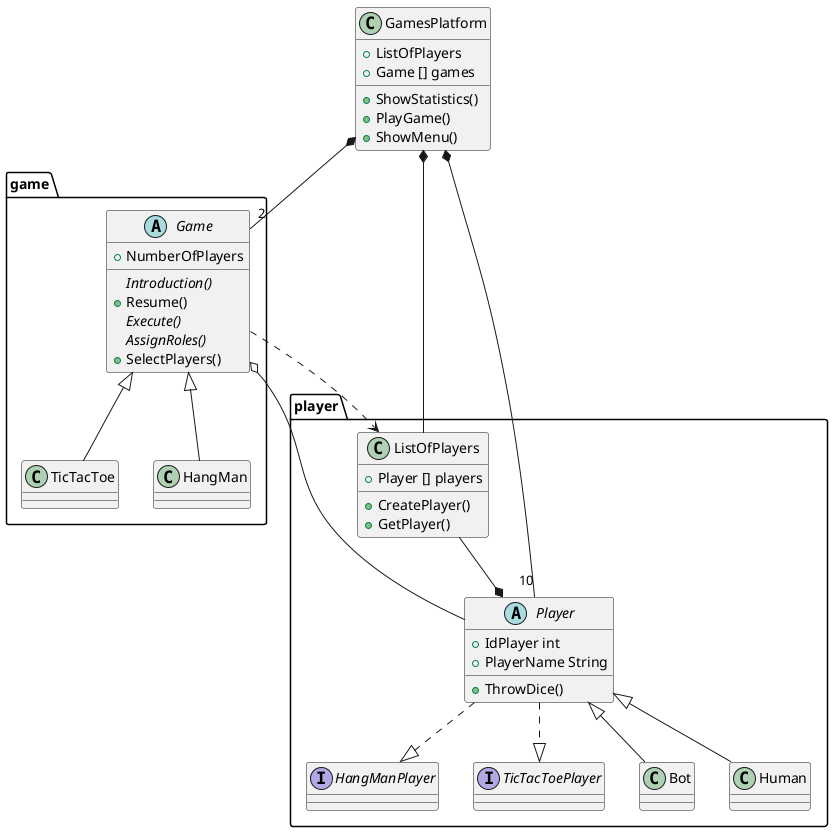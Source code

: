@startuml


class GamesPlatform {
    +ListOfPlayers
    +ShowStatistics()
    +PlayGame()
    +Game [] games
    +ShowMenu()
}

package game {

abstract class Game {
    +NumberOfPlayers
    {abstract}Introduction()
    +Resume()
    {abstract}Execute()
    {abstract}AssignRoles()
    +SelectPlayers()
}
class TicTacToe {

}
class HangMan {
    
}

}


package player {
abstract class Player {
    +IdPlayer int
    +PlayerName String
    +ThrowDice()
}

interface HangManPlayer{

}

interface TicTacToePlayer {

}

class ListOfPlayers {
    
    +Player [] players
    +CreatePlayer()
    +GetPlayer()
}

class Bot {

}
class Human {

}

}


GamesPlatform *-- "10" Player
GamesPlatform *-- "2" Game
GamesPlatform *-- ListOfPlayers

Game <|-- TicTacToe
Game <|-- HangMan
Game o--Player
Player <|-- Bot
Player <|-- Human
Player ..|>HangManPlayer
Player ..|>TicTacToePlayer

Game ..> ListOfPlayers

ListOfPlayers --* Player

@enduml